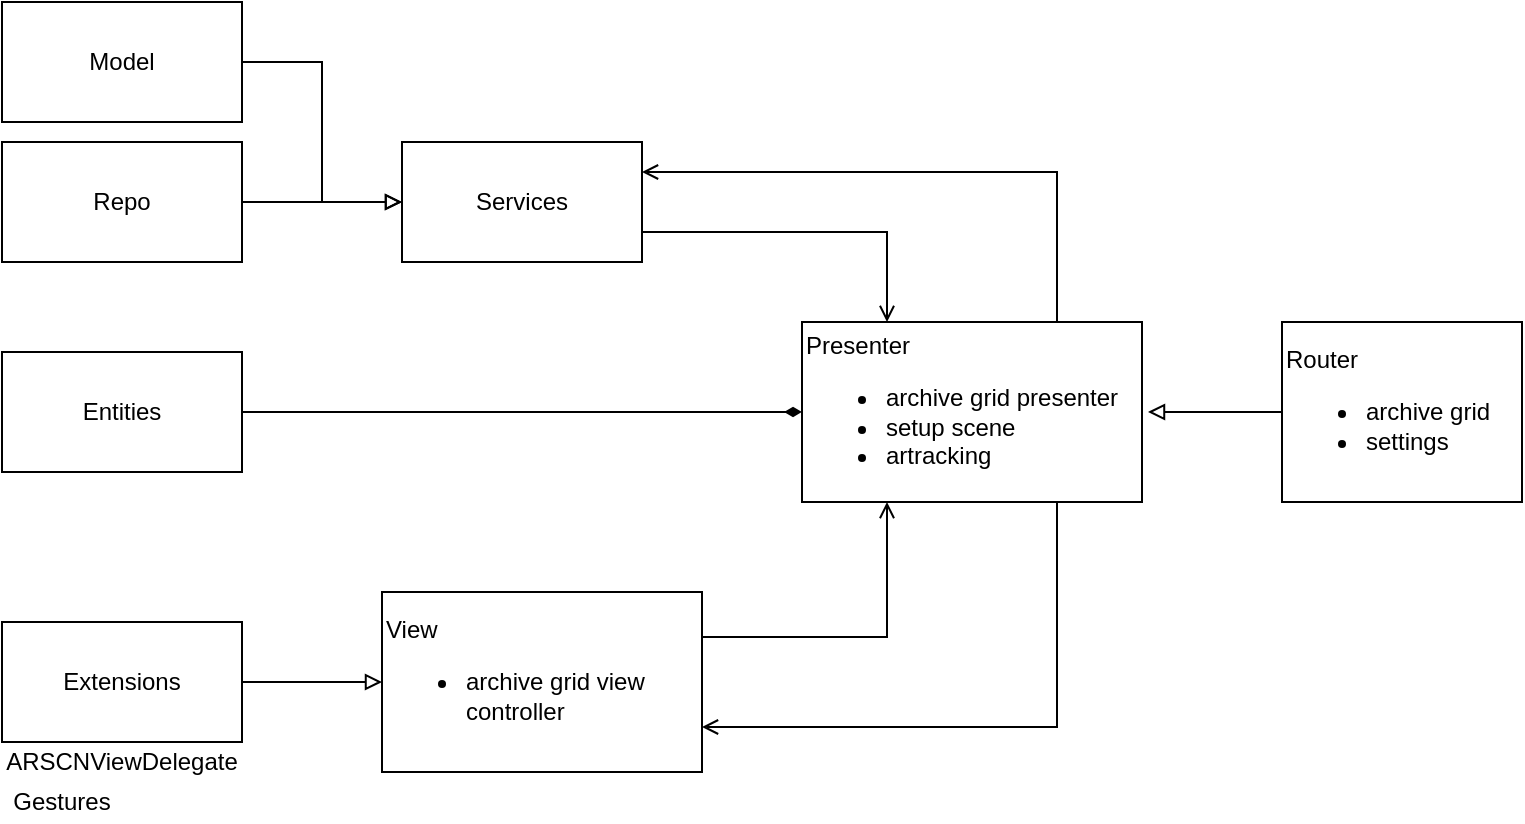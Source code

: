 <mxfile version="14.9.9" type="device"><diagram id="_jyOiU-3E2YVbXfiO6b5" name="Page-1"><mxGraphModel dx="1268" dy="634" grid="1" gridSize="10" guides="1" tooltips="1" connect="1" arrows="1" fold="1" page="1" pageScale="1" pageWidth="827" pageHeight="1169" math="0" shadow="0"><root><mxCell id="0"/><mxCell id="1" parent="0"/><mxCell id="y_rva0Vl-bvJNlLK9jQg-15" style="edgeStyle=orthogonalEdgeStyle;rounded=0;orthogonalLoop=1;jettySize=auto;html=1;exitX=0.75;exitY=1;exitDx=0;exitDy=0;entryX=1;entryY=0.75;entryDx=0;entryDy=0;endArrow=open;endFill=0;" edge="1" parent="1" source="y_rva0Vl-bvJNlLK9jQg-1" target="y_rva0Vl-bvJNlLK9jQg-7"><mxGeometry relative="1" as="geometry"/></mxCell><mxCell id="y_rva0Vl-bvJNlLK9jQg-17" style="edgeStyle=orthogonalEdgeStyle;rounded=0;orthogonalLoop=1;jettySize=auto;html=1;exitX=0.75;exitY=0;exitDx=0;exitDy=0;entryX=1;entryY=0.25;entryDx=0;entryDy=0;endArrow=open;endFill=0;" edge="1" parent="1" source="y_rva0Vl-bvJNlLK9jQg-1" target="y_rva0Vl-bvJNlLK9jQg-2"><mxGeometry relative="1" as="geometry"/></mxCell><mxCell id="y_rva0Vl-bvJNlLK9jQg-1" value="Presenter&lt;br&gt;&lt;ul&gt;&lt;li&gt;archive grid presenter&lt;/li&gt;&lt;li&gt;setup scene&lt;/li&gt;&lt;li&gt;artracking&lt;/li&gt;&lt;/ul&gt;" style="rounded=0;whiteSpace=wrap;html=1;align=left;" vertex="1" parent="1"><mxGeometry x="440" y="170" width="170" height="90" as="geometry"/></mxCell><mxCell id="y_rva0Vl-bvJNlLK9jQg-16" style="edgeStyle=orthogonalEdgeStyle;rounded=0;orthogonalLoop=1;jettySize=auto;html=1;exitX=1;exitY=0.75;exitDx=0;exitDy=0;entryX=0.25;entryY=0;entryDx=0;entryDy=0;endArrow=open;endFill=0;" edge="1" parent="1" source="y_rva0Vl-bvJNlLK9jQg-2" target="y_rva0Vl-bvJNlLK9jQg-1"><mxGeometry relative="1" as="geometry"/></mxCell><mxCell id="y_rva0Vl-bvJNlLK9jQg-2" value="Services" style="rounded=0;whiteSpace=wrap;html=1;" vertex="1" parent="1"><mxGeometry x="240" y="80" width="120" height="60" as="geometry"/></mxCell><mxCell id="y_rva0Vl-bvJNlLK9jQg-22" style="edgeStyle=orthogonalEdgeStyle;rounded=0;orthogonalLoop=1;jettySize=auto;html=1;exitX=0;exitY=0.5;exitDx=0;exitDy=0;endArrow=block;endFill=0;" edge="1" parent="1" source="y_rva0Vl-bvJNlLK9jQg-4"><mxGeometry relative="1" as="geometry"><mxPoint x="613" y="215" as="targetPoint"/></mxGeometry></mxCell><mxCell id="y_rva0Vl-bvJNlLK9jQg-4" value="Router&lt;br&gt;&lt;ul&gt;&lt;li&gt;archive grid&lt;/li&gt;&lt;li&gt;settings&lt;/li&gt;&lt;/ul&gt;" style="rounded=0;whiteSpace=wrap;html=1;align=left;" vertex="1" parent="1"><mxGeometry x="680" y="170" width="120" height="90" as="geometry"/></mxCell><mxCell id="y_rva0Vl-bvJNlLK9jQg-13" style="edgeStyle=orthogonalEdgeStyle;rounded=0;orthogonalLoop=1;jettySize=auto;html=1;exitX=1;exitY=0.5;exitDx=0;exitDy=0;entryX=0;entryY=0.5;entryDx=0;entryDy=0;endArrow=diamondThin;endFill=1;" edge="1" parent="1" source="y_rva0Vl-bvJNlLK9jQg-5" target="y_rva0Vl-bvJNlLK9jQg-1"><mxGeometry relative="1" as="geometry"/></mxCell><mxCell id="y_rva0Vl-bvJNlLK9jQg-5" value="Entities" style="rounded=0;whiteSpace=wrap;html=1;" vertex="1" parent="1"><mxGeometry x="40" y="185" width="120" height="60" as="geometry"/></mxCell><mxCell id="y_rva0Vl-bvJNlLK9jQg-12" style="edgeStyle=orthogonalEdgeStyle;rounded=0;orthogonalLoop=1;jettySize=auto;html=1;exitX=1;exitY=0.5;exitDx=0;exitDy=0;entryX=0;entryY=0.5;entryDx=0;entryDy=0;endArrow=block;endFill=0;" edge="1" parent="1" source="y_rva0Vl-bvJNlLK9jQg-6" target="y_rva0Vl-bvJNlLK9jQg-7"><mxGeometry relative="1" as="geometry"/></mxCell><mxCell id="y_rva0Vl-bvJNlLK9jQg-6" value="Extensions" style="rounded=0;whiteSpace=wrap;html=1;" vertex="1" parent="1"><mxGeometry x="40" y="320" width="120" height="60" as="geometry"/></mxCell><mxCell id="y_rva0Vl-bvJNlLK9jQg-14" style="edgeStyle=orthogonalEdgeStyle;rounded=0;orthogonalLoop=1;jettySize=auto;html=1;exitX=1;exitY=0.25;exitDx=0;exitDy=0;entryX=0.25;entryY=1;entryDx=0;entryDy=0;endArrow=open;endFill=0;" edge="1" parent="1" source="y_rva0Vl-bvJNlLK9jQg-7" target="y_rva0Vl-bvJNlLK9jQg-1"><mxGeometry relative="1" as="geometry"/></mxCell><mxCell id="y_rva0Vl-bvJNlLK9jQg-7" value="View&lt;br&gt;&lt;ul&gt;&lt;li&gt;archive grid view controller&lt;/li&gt;&lt;/ul&gt;" style="rounded=0;whiteSpace=wrap;html=1;align=left;" vertex="1" parent="1"><mxGeometry x="230" y="305" width="160" height="90" as="geometry"/></mxCell><mxCell id="y_rva0Vl-bvJNlLK9jQg-8" value="Gestures" style="text;html=1;strokeColor=none;fillColor=none;align=center;verticalAlign=middle;whiteSpace=wrap;rounded=0;" vertex="1" parent="1"><mxGeometry x="50" y="400" width="40" height="20" as="geometry"/></mxCell><mxCell id="y_rva0Vl-bvJNlLK9jQg-9" value="ARSCNViewDelegate" style="text;html=1;strokeColor=none;fillColor=none;align=center;verticalAlign=middle;whiteSpace=wrap;rounded=0;" vertex="1" parent="1"><mxGeometry x="80" y="380" width="40" height="20" as="geometry"/></mxCell><mxCell id="y_rva0Vl-bvJNlLK9jQg-20" style="edgeStyle=orthogonalEdgeStyle;rounded=0;orthogonalLoop=1;jettySize=auto;html=1;exitX=1;exitY=0.5;exitDx=0;exitDy=0;entryX=0;entryY=0.5;entryDx=0;entryDy=0;endArrow=block;endFill=0;" edge="1" parent="1" source="y_rva0Vl-bvJNlLK9jQg-19" target="y_rva0Vl-bvJNlLK9jQg-2"><mxGeometry relative="1" as="geometry"/></mxCell><mxCell id="y_rva0Vl-bvJNlLK9jQg-19" value="Repo" style="rounded=0;whiteSpace=wrap;html=1;" vertex="1" parent="1"><mxGeometry x="40" y="80" width="120" height="60" as="geometry"/></mxCell><mxCell id="y_rva0Vl-bvJNlLK9jQg-24" style="edgeStyle=orthogonalEdgeStyle;rounded=0;orthogonalLoop=1;jettySize=auto;html=1;exitX=1;exitY=0.5;exitDx=0;exitDy=0;endArrow=block;endFill=0;" edge="1" parent="1" source="y_rva0Vl-bvJNlLK9jQg-23"><mxGeometry relative="1" as="geometry"><mxPoint x="240" y="110" as="targetPoint"/><Array as="points"><mxPoint x="200" y="40"/><mxPoint x="200" y="110"/></Array></mxGeometry></mxCell><mxCell id="y_rva0Vl-bvJNlLK9jQg-23" value="Model" style="rounded=0;whiteSpace=wrap;html=1;" vertex="1" parent="1"><mxGeometry x="40" y="10" width="120" height="60" as="geometry"/></mxCell></root></mxGraphModel></diagram></mxfile>